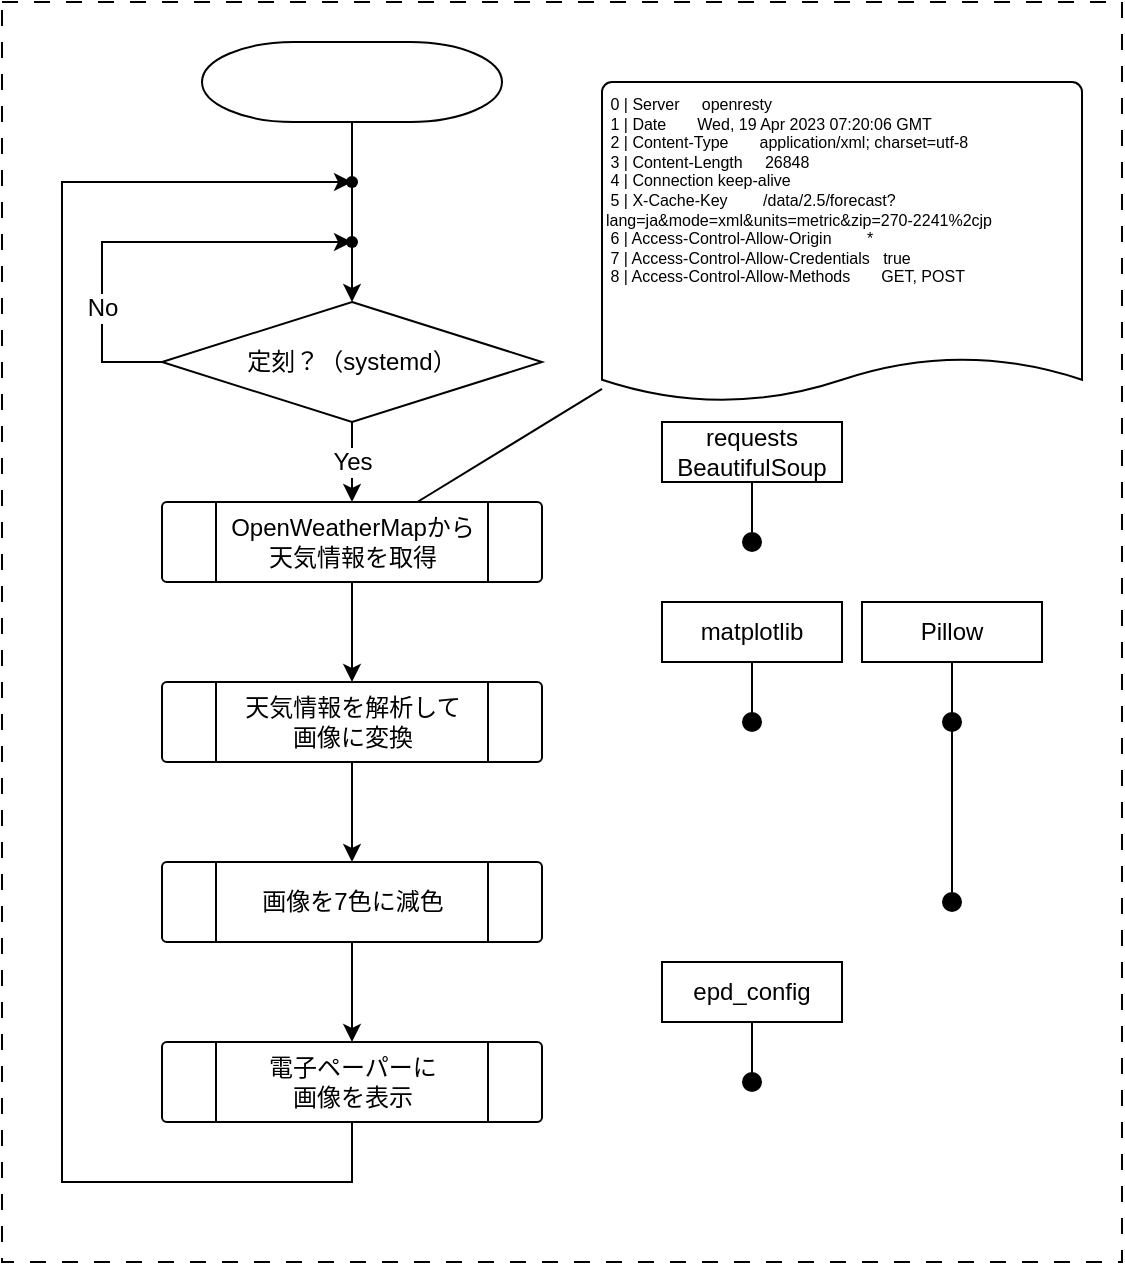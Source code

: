 <mxfile>
    <diagram id="F4kd32D1DS4tkrZRP_Ho" name="ページ1">
        <mxGraphModel dx="1139" dy="329" grid="1" gridSize="10" guides="1" tooltips="1" connect="1" arrows="1" fold="1" page="1" pageScale="1" pageWidth="827" pageHeight="1169" math="0" shadow="0">
            <root>
                <mxCell id="0"/>
                <mxCell id="1" parent="0"/>
                <mxCell id="20" value="" style="rounded=0;whiteSpace=wrap;html=1;strokeWidth=1;fillColor=none;dashed=1;dashPattern=8 8;" vertex="1" parent="1">
                    <mxGeometry width="560" height="630" as="geometry"/>
                </mxCell>
                <mxCell id="7" value="" style="edgeStyle=none;html=1;startArrow=none;" edge="1" parent="1" source="9" target="6">
                    <mxGeometry relative="1" as="geometry"/>
                </mxCell>
                <mxCell id="4" value="" style="strokeWidth=1;html=1;shape=mxgraph.flowchart.terminator;whiteSpace=wrap;" vertex="1" parent="1">
                    <mxGeometry x="100" y="20" width="150" height="40" as="geometry"/>
                </mxCell>
                <mxCell id="8" value="Yes" style="edgeStyle=none;html=1;entryX=0.5;entryY=0;entryDx=0;entryDy=0;fontSize=12;" edge="1" parent="1" source="6" target="12">
                    <mxGeometry relative="1" as="geometry">
                        <mxPoint x="175" y="250" as="targetPoint"/>
                    </mxGeometry>
                </mxCell>
                <mxCell id="10" value="No" style="edgeStyle=none;html=1;rounded=0;fontSize=12;" edge="1" parent="1" source="6" target="9">
                    <mxGeometry x="-0.467" relative="1" as="geometry">
                        <Array as="points">
                            <mxPoint x="50" y="180"/>
                            <mxPoint x="50" y="120"/>
                        </Array>
                        <mxPoint as="offset"/>
                    </mxGeometry>
                </mxCell>
                <mxCell id="6" value="定刻？（systemd）" style="strokeWidth=1;html=1;shape=mxgraph.flowchart.decision;whiteSpace=wrap;" vertex="1" parent="1">
                    <mxGeometry x="80" y="150" width="190" height="60" as="geometry"/>
                </mxCell>
                <mxCell id="11" value="" style="edgeStyle=none;html=1;endArrow=none;" edge="1" parent="1" source="4" target="9">
                    <mxGeometry relative="1" as="geometry">
                        <mxPoint x="175" y="80" as="sourcePoint"/>
                        <mxPoint x="175" y="150" as="targetPoint"/>
                    </mxGeometry>
                </mxCell>
                <mxCell id="9" value="" style="shape=waypoint;sketch=0;size=6;pointerEvents=1;points=[];fillColor=default;resizable=0;rotatable=0;perimeter=centerPerimeter;snapToPoint=1;strokeWidth=1;" vertex="1" parent="1">
                    <mxGeometry x="165" y="110" width="20" height="20" as="geometry"/>
                </mxCell>
                <mxCell id="16" value="" style="edgeStyle=none;rounded=0;html=1;" edge="1" parent="1" source="12" target="14">
                    <mxGeometry relative="1" as="geometry"/>
                </mxCell>
                <mxCell id="12" value="OpenWeatherMapから&lt;br&gt;天気情報を取得" style="verticalLabelPosition=middle;verticalAlign=middle;html=1;shape=process;whiteSpace=wrap;rounded=1;size=0.14;arcSize=6;labelPosition=center;align=center;" vertex="1" parent="1">
                    <mxGeometry x="80" y="250" width="190" height="40" as="geometry"/>
                </mxCell>
                <mxCell id="17" value="" style="edgeStyle=none;rounded=0;html=1;entryX=0.5;entryY=0;entryDx=0;entryDy=0;" edge="1" parent="1" source="14" target="24">
                    <mxGeometry relative="1" as="geometry"/>
                </mxCell>
                <mxCell id="14" value="天気情報を解析して&lt;br&gt;画像に変換" style="verticalLabelPosition=middle;verticalAlign=middle;html=1;shape=process;whiteSpace=wrap;rounded=1;size=0.14;arcSize=6;labelPosition=center;align=center;" vertex="1" parent="1">
                    <mxGeometry x="80" y="340" width="190" height="40" as="geometry"/>
                </mxCell>
                <mxCell id="19" value="" style="edgeStyle=none;rounded=0;html=1;" edge="1" parent="1" source="15" target="18">
                    <mxGeometry relative="1" as="geometry">
                        <Array as="points">
                            <mxPoint x="175" y="590"/>
                            <mxPoint x="30" y="590"/>
                            <mxPoint x="30" y="90"/>
                        </Array>
                    </mxGeometry>
                </mxCell>
                <mxCell id="15" value="電子ペーパーに&lt;br&gt;画像を表示" style="verticalLabelPosition=middle;verticalAlign=middle;html=1;shape=process;whiteSpace=wrap;rounded=1;size=0.14;arcSize=6;labelPosition=center;align=center;" vertex="1" parent="1">
                    <mxGeometry x="80" y="520" width="190" height="40" as="geometry"/>
                </mxCell>
                <mxCell id="18" value="" style="shape=waypoint;sketch=0;size=6;pointerEvents=1;points=[];fillColor=default;resizable=0;rotatable=0;perimeter=centerPerimeter;snapToPoint=1;rounded=1;arcSize=6;" vertex="1" parent="1">
                    <mxGeometry x="165" y="80" width="20" height="20" as="geometry"/>
                </mxCell>
                <mxCell id="23" value="" style="edgeStyle=none;rounded=0;html=1;fontSize=8;endArrow=none;endFill=0;" edge="1" parent="1" source="22" target="12">
                    <mxGeometry relative="1" as="geometry"/>
                </mxCell>
                <mxCell id="22" value="&lt;div style=&quot;font-size: 8px;&quot;&gt;&amp;nbsp;0 | Server&amp;nbsp; &amp;nbsp; &amp;nbsp;openresty&lt;/div&gt;&lt;div style=&quot;font-size: 8px;&quot;&gt;&amp;nbsp;1 | Date&amp;nbsp; &amp;nbsp; &amp;nbsp; &amp;nbsp;Wed, 19 Apr 2023 07:20:06 GMT&lt;/div&gt;&lt;div style=&quot;font-size: 8px;&quot;&gt;&amp;nbsp;2 | Content-Type&amp;nbsp; &amp;nbsp; &amp;nbsp; &amp;nbsp;application/xml; charset=utf-8&lt;/div&gt;&lt;div style=&quot;font-size: 8px;&quot;&gt;&amp;nbsp;3 | Content-Length&amp;nbsp; &amp;nbsp; &amp;nbsp;26848&lt;/div&gt;&lt;div style=&quot;font-size: 8px;&quot;&gt;&amp;nbsp;4 | Connection keep-alive&lt;/div&gt;&lt;div style=&quot;font-size: 8px;&quot;&gt;&amp;nbsp;5 | X-Cache-Key&amp;nbsp; &amp;nbsp; &amp;nbsp; &amp;nbsp; /data/2.5/forecast?lang=ja&amp;amp;mode=xml&amp;amp;units=metric&amp;amp;zip=270-2241%2cjp&lt;/div&gt;&lt;div style=&quot;font-size: 8px;&quot;&gt;&amp;nbsp;6 | Access-Control-Allow-Origin&amp;nbsp; &amp;nbsp; &amp;nbsp; &amp;nbsp; *&lt;/div&gt;&lt;div style=&quot;font-size: 8px;&quot;&gt;&amp;nbsp;7 | Access-Control-Allow-Credentials&amp;nbsp; &amp;nbsp;true&lt;/div&gt;&lt;div style=&quot;font-size: 8px;&quot;&gt;&amp;nbsp;8 | Access-Control-Allow-Methods&amp;nbsp; &amp;nbsp; &amp;nbsp; &amp;nbsp;GET, POST&lt;/div&gt;" style="strokeWidth=1;html=1;shape=mxgraph.flowchart.document2;whiteSpace=wrap;size=0.139;fontSize=8;fillColor=none;align=left;verticalAlign=top;" vertex="1" parent="1">
                    <mxGeometry x="300" y="40" width="240" height="160" as="geometry"/>
                </mxCell>
                <mxCell id="25" value="" style="edgeStyle=none;rounded=0;html=1;fontSize=8;endArrow=classic;endFill=1;" edge="1" parent="1" source="24" target="15">
                    <mxGeometry relative="1" as="geometry"/>
                </mxCell>
                <mxCell id="24" value="画像を7色に減色" style="verticalLabelPosition=middle;verticalAlign=middle;html=1;shape=process;whiteSpace=wrap;rounded=1;size=0.14;arcSize=6;labelPosition=center;align=center;" vertex="1" parent="1">
                    <mxGeometry x="80" y="430" width="190" height="40" as="geometry"/>
                </mxCell>
                <mxCell id="31" value="" style="edgeStyle=none;rounded=0;html=1;fontSize=12;endArrow=none;endFill=0;" edge="1" parent="1" source="26" target="30">
                    <mxGeometry relative="1" as="geometry"/>
                </mxCell>
                <mxCell id="26" value="requests&lt;br style=&quot;font-size: 12px;&quot;&gt;BeautifulSoup" style="rounded=0;whiteSpace=wrap;html=1;strokeWidth=1;fontSize=12;fillColor=none;align=center;" vertex="1" parent="1">
                    <mxGeometry x="330" y="210" width="90" height="30" as="geometry"/>
                </mxCell>
                <mxCell id="33" value="" style="edgeStyle=none;rounded=0;html=1;fontSize=12;endArrow=none;endFill=0;" edge="1" parent="1" source="27" target="32">
                    <mxGeometry relative="1" as="geometry"/>
                </mxCell>
                <mxCell id="27" value="matplotlib" style="rounded=0;whiteSpace=wrap;html=1;strokeWidth=1;fontSize=12;fillColor=none;align=center;" vertex="1" parent="1">
                    <mxGeometry x="330" y="300" width="90" height="30" as="geometry"/>
                </mxCell>
                <mxCell id="35" value="" style="edgeStyle=none;rounded=0;html=1;fontSize=12;endArrow=none;endFill=0;startArrow=none;" edge="1" parent="1" source="36" target="34">
                    <mxGeometry relative="1" as="geometry"/>
                </mxCell>
                <mxCell id="28" value="Pillow" style="rounded=0;whiteSpace=wrap;html=1;strokeWidth=1;fontSize=12;fillColor=none;align=center;" vertex="1" parent="1">
                    <mxGeometry x="430" y="300" width="90" height="30" as="geometry"/>
                </mxCell>
                <mxCell id="39" value="" style="edgeStyle=none;rounded=0;html=1;fontSize=12;endArrow=none;endFill=0;" edge="1" parent="1" source="29" target="38">
                    <mxGeometry relative="1" as="geometry"/>
                </mxCell>
                <mxCell id="29" value="epd_config" style="rounded=0;whiteSpace=wrap;html=1;strokeWidth=1;fontSize=12;fillColor=none;align=center;" vertex="1" parent="1">
                    <mxGeometry x="330" y="480" width="90" height="30" as="geometry"/>
                </mxCell>
                <mxCell id="30" value="" style="shape=waypoint;sketch=0;size=6;pointerEvents=1;points=[];fillColor=none;resizable=0;rotatable=0;perimeter=centerPerimeter;snapToPoint=1;rounded=0;strokeWidth=3;fontSize=12;" vertex="1" parent="1">
                    <mxGeometry x="365" y="260" width="20" height="20" as="geometry"/>
                </mxCell>
                <mxCell id="32" value="" style="shape=waypoint;sketch=0;size=6;pointerEvents=1;points=[];fillColor=none;resizable=0;rotatable=0;perimeter=centerPerimeter;snapToPoint=1;rounded=0;strokeWidth=3;" vertex="1" parent="1">
                    <mxGeometry x="365" y="350" width="20" height="20" as="geometry"/>
                </mxCell>
                <mxCell id="34" value="" style="shape=waypoint;sketch=0;size=6;pointerEvents=1;points=[];fillColor=none;resizable=0;rotatable=0;perimeter=centerPerimeter;snapToPoint=1;rounded=0;strokeWidth=3;" vertex="1" parent="1">
                    <mxGeometry x="465" y="440" width="20" height="20" as="geometry"/>
                </mxCell>
                <mxCell id="37" value="" style="edgeStyle=none;rounded=0;html=1;fontSize=12;endArrow=none;endFill=0;" edge="1" parent="1" source="28" target="36">
                    <mxGeometry relative="1" as="geometry">
                        <mxPoint x="475" y="240" as="sourcePoint"/>
                        <mxPoint x="475" y="450" as="targetPoint"/>
                    </mxGeometry>
                </mxCell>
                <mxCell id="36" value="" style="shape=waypoint;sketch=0;size=6;pointerEvents=1;points=[];fillColor=none;resizable=0;rotatable=0;perimeter=centerPerimeter;snapToPoint=1;rounded=0;strokeWidth=3;" vertex="1" parent="1">
                    <mxGeometry x="465" y="350" width="20" height="20" as="geometry"/>
                </mxCell>
                <mxCell id="38" value="" style="shape=waypoint;sketch=0;size=6;pointerEvents=1;points=[];fillColor=none;resizable=0;rotatable=0;perimeter=centerPerimeter;snapToPoint=1;rounded=0;strokeWidth=3;fontSize=12;" vertex="1" parent="1">
                    <mxGeometry x="365" y="530" width="20" height="20" as="geometry"/>
                </mxCell>
            </root>
        </mxGraphModel>
    </diagram>
</mxfile>